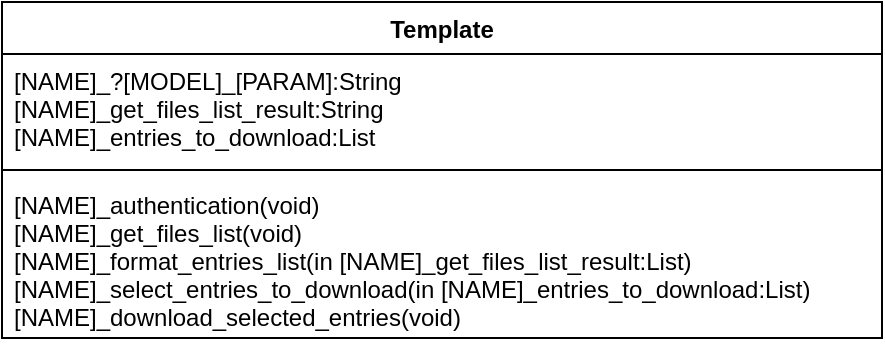 <mxfile version="12.8.1" type="device"><diagram id="a44ItHyt42yIaazg2ppC" name="Page-1"><mxGraphModel dx="1038" dy="580" grid="1" gridSize="10" guides="1" tooltips="1" connect="1" arrows="1" fold="1" page="1" pageScale="1" pageWidth="850" pageHeight="1100" math="0" shadow="0"><root><mxCell id="0"/><mxCell id="1" parent="0"/><mxCell id="XWtSxNVSaFBPywZgLdux-3" value="Template" style="swimlane;fontStyle=1;align=center;verticalAlign=top;childLayout=stackLayout;horizontal=1;startSize=26;horizontalStack=0;resizeParent=1;resizeParentMax=0;resizeLast=0;collapsible=1;marginBottom=0;" vertex="1" parent="1"><mxGeometry x="205" y="120" width="440" height="168" as="geometry"/></mxCell><mxCell id="XWtSxNVSaFBPywZgLdux-4" value="[NAME]_?[MODEL]_[PARAM]:String&#10;[NAME]_get_files_list_result:String&#10;[NAME]_entries_to_download:List" style="text;strokeColor=none;fillColor=none;align=left;verticalAlign=top;spacingLeft=4;spacingRight=4;overflow=hidden;rotatable=0;points=[[0,0.5],[1,0.5]];portConstraint=eastwest;" vertex="1" parent="XWtSxNVSaFBPywZgLdux-3"><mxGeometry y="26" width="440" height="54" as="geometry"/></mxCell><mxCell id="XWtSxNVSaFBPywZgLdux-5" value="" style="line;strokeWidth=1;fillColor=none;align=left;verticalAlign=middle;spacingTop=-1;spacingLeft=3;spacingRight=3;rotatable=0;labelPosition=right;points=[];portConstraint=eastwest;" vertex="1" parent="XWtSxNVSaFBPywZgLdux-3"><mxGeometry y="80" width="440" height="8" as="geometry"/></mxCell><mxCell id="XWtSxNVSaFBPywZgLdux-6" value="[NAME]_authentication(void)&#10;[NAME]_get_files_list(void)&#10;[NAME]_format_entries_list(in [NAME]_get_files_list_result:List)&#10;[NAME]_select_entries_to_download(in [NAME]_entries_to_download:List)&#10;[NAME]_download_selected_entries(void)" style="text;strokeColor=none;fillColor=none;align=left;verticalAlign=top;spacingLeft=4;spacingRight=4;overflow=hidden;rotatable=0;points=[[0,0.5],[1,0.5]];portConstraint=eastwest;" vertex="1" parent="XWtSxNVSaFBPywZgLdux-3"><mxGeometry y="88" width="440" height="80" as="geometry"/></mxCell></root></mxGraphModel></diagram></mxfile>